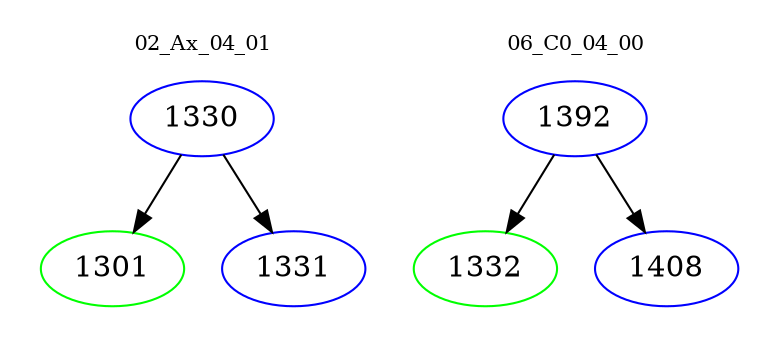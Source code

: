 digraph{
subgraph cluster_0 {
color = white
label = "02_Ax_04_01";
fontsize=10;
T0_1330 [label="1330", color="blue"]
T0_1330 -> T0_1301 [color="black"]
T0_1301 [label="1301", color="green"]
T0_1330 -> T0_1331 [color="black"]
T0_1331 [label="1331", color="blue"]
}
subgraph cluster_1 {
color = white
label = "06_C0_04_00";
fontsize=10;
T1_1392 [label="1392", color="blue"]
T1_1392 -> T1_1332 [color="black"]
T1_1332 [label="1332", color="green"]
T1_1392 -> T1_1408 [color="black"]
T1_1408 [label="1408", color="blue"]
}
}
